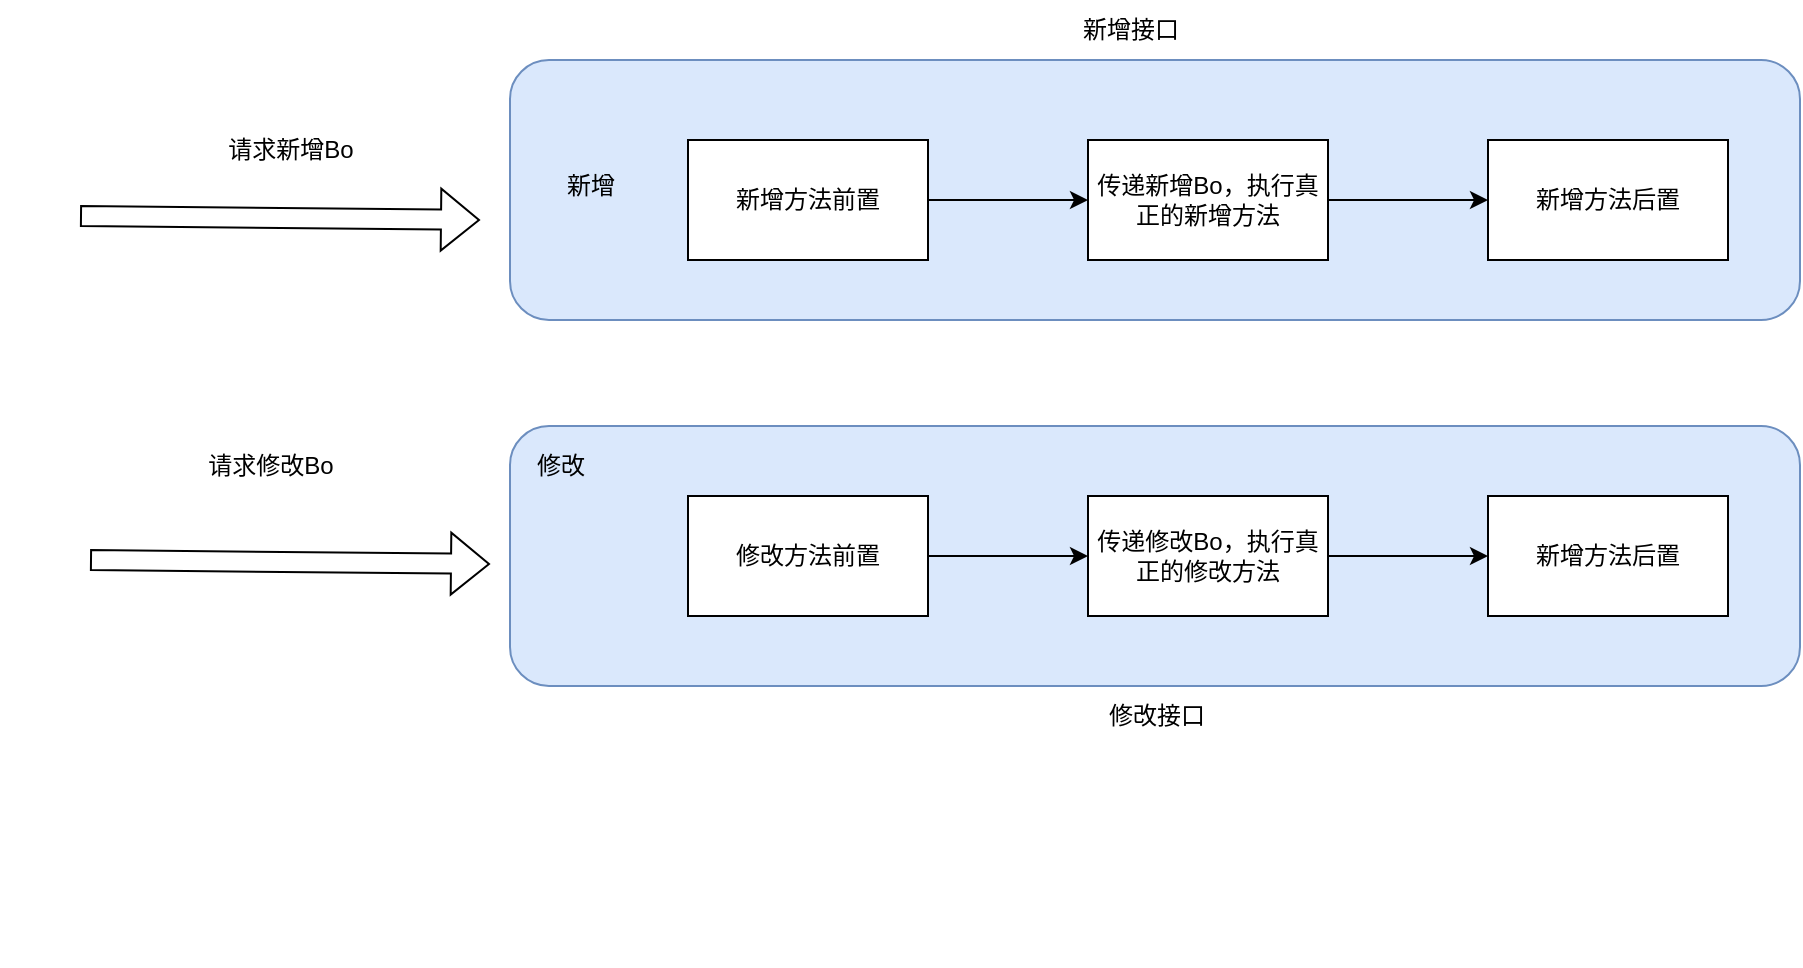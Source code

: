 <mxfile version="24.8.4">
  <diagram name="第 1 页" id="XCElDRBBR-Usxk6qokSl">
    <mxGraphModel dx="2074" dy="1098" grid="1" gridSize="10" guides="1" tooltips="1" connect="1" arrows="1" fold="1" page="1" pageScale="1" pageWidth="827" pageHeight="1169" math="0" shadow="0">
      <root>
        <mxCell id="0" />
        <mxCell id="1" parent="0" />
        <mxCell id="Bp3mLdf9G4zY9HYmWldy-1" value="" style="rounded=1;whiteSpace=wrap;html=1;fillColor=#dae8fc;strokeColor=#6c8ebf;" vertex="1" parent="1">
          <mxGeometry x="325" y="403" width="645" height="130" as="geometry" />
        </mxCell>
        <mxCell id="Bp3mLdf9G4zY9HYmWldy-2" value="" style="rounded=1;whiteSpace=wrap;html=1;fillColor=#dae8fc;strokeColor=#6c8ebf;" vertex="1" parent="1">
          <mxGeometry x="325" y="220" width="645" height="130" as="geometry" />
        </mxCell>
        <mxCell id="Bp3mLdf9G4zY9HYmWldy-4" value="" style="shape=flexArrow;endArrow=classic;html=1;rounded=0;" edge="1" parent="1">
          <mxGeometry width="50" height="50" relative="1" as="geometry">
            <mxPoint x="110" y="298" as="sourcePoint" />
            <mxPoint x="310" y="300" as="targetPoint" />
          </mxGeometry>
        </mxCell>
        <mxCell id="Bp3mLdf9G4zY9HYmWldy-5" value="请求新增Bo" style="text;html=1;align=center;verticalAlign=middle;resizable=0;points=[];autosize=1;strokeColor=none;fillColor=none;" vertex="1" parent="1">
          <mxGeometry x="170" y="250" width="90" height="30" as="geometry" />
        </mxCell>
        <mxCell id="Bp3mLdf9G4zY9HYmWldy-8" value="" style="edgeStyle=orthogonalEdgeStyle;rounded=0;orthogonalLoop=1;jettySize=auto;html=1;" edge="1" parent="1" source="Bp3mLdf9G4zY9HYmWldy-9" target="Bp3mLdf9G4zY9HYmWldy-15">
          <mxGeometry relative="1" as="geometry" />
        </mxCell>
        <mxCell id="Bp3mLdf9G4zY9HYmWldy-9" value="新增方法前置" style="rounded=0;whiteSpace=wrap;html=1;" vertex="1" parent="1">
          <mxGeometry x="414" y="260" width="120" height="60" as="geometry" />
        </mxCell>
        <mxCell id="Bp3mLdf9G4zY9HYmWldy-10" value="" style="edgeStyle=orthogonalEdgeStyle;rounded=0;orthogonalLoop=1;jettySize=auto;html=1;" edge="1" parent="1" source="Bp3mLdf9G4zY9HYmWldy-11" target="Bp3mLdf9G4zY9HYmWldy-17">
          <mxGeometry relative="1" as="geometry" />
        </mxCell>
        <mxCell id="Bp3mLdf9G4zY9HYmWldy-11" value="修改方法前置" style="rounded=0;whiteSpace=wrap;html=1;" vertex="1" parent="1">
          <mxGeometry x="414" y="438" width="120" height="60" as="geometry" />
        </mxCell>
        <mxCell id="Bp3mLdf9G4zY9HYmWldy-13" value="修改" style="text;html=1;align=center;verticalAlign=middle;resizable=0;points=[];autosize=1;strokeColor=none;fillColor=none;" vertex="1" parent="1">
          <mxGeometry x="325" y="408" width="50" height="30" as="geometry" />
        </mxCell>
        <mxCell id="Bp3mLdf9G4zY9HYmWldy-14" value="" style="edgeStyle=orthogonalEdgeStyle;rounded=0;orthogonalLoop=1;jettySize=auto;html=1;" edge="1" parent="1" source="Bp3mLdf9G4zY9HYmWldy-15" target="Bp3mLdf9G4zY9HYmWldy-18">
          <mxGeometry relative="1" as="geometry" />
        </mxCell>
        <mxCell id="Bp3mLdf9G4zY9HYmWldy-15" value="传递新增Bo，执行真正的新增方法" style="rounded=0;whiteSpace=wrap;html=1;" vertex="1" parent="1">
          <mxGeometry x="614" y="260" width="120" height="60" as="geometry" />
        </mxCell>
        <mxCell id="Bp3mLdf9G4zY9HYmWldy-16" value="" style="edgeStyle=orthogonalEdgeStyle;rounded=0;orthogonalLoop=1;jettySize=auto;html=1;" edge="1" parent="1" source="Bp3mLdf9G4zY9HYmWldy-17" target="Bp3mLdf9G4zY9HYmWldy-19">
          <mxGeometry relative="1" as="geometry" />
        </mxCell>
        <mxCell id="Bp3mLdf9G4zY9HYmWldy-17" value="传递修改Bo，执行真正的修改方法" style="rounded=0;whiteSpace=wrap;html=1;" vertex="1" parent="1">
          <mxGeometry x="614" y="438" width="120" height="60" as="geometry" />
        </mxCell>
        <mxCell id="Bp3mLdf9G4zY9HYmWldy-18" value="新增方法后置" style="rounded=0;whiteSpace=wrap;html=1;" vertex="1" parent="1">
          <mxGeometry x="814" y="260" width="120" height="60" as="geometry" />
        </mxCell>
        <mxCell id="Bp3mLdf9G4zY9HYmWldy-19" value="新增方法后置" style="rounded=0;whiteSpace=wrap;html=1;" vertex="1" parent="1">
          <mxGeometry x="814" y="438" width="120" height="60" as="geometry" />
        </mxCell>
        <mxCell id="Bp3mLdf9G4zY9HYmWldy-20" value="&lt;h1 style=&quot;margin-top: 0px;&quot;&gt;&lt;br&gt;&lt;/h1&gt;" style="text;html=1;whiteSpace=wrap;overflow=hidden;rounded=0;" vertex="1" parent="1">
          <mxGeometry x="70" y="525" width="180" height="145" as="geometry" />
        </mxCell>
        <mxCell id="Bp3mLdf9G4zY9HYmWldy-21" value="新增接口" style="text;html=1;align=center;verticalAlign=middle;resizable=0;points=[];autosize=1;strokeColor=none;fillColor=none;" vertex="1" parent="1">
          <mxGeometry x="600" y="190" width="70" height="30" as="geometry" />
        </mxCell>
        <mxCell id="Bp3mLdf9G4zY9HYmWldy-22" value="修改接口" style="text;html=1;align=center;verticalAlign=middle;resizable=0;points=[];autosize=1;strokeColor=none;fillColor=none;" vertex="1" parent="1">
          <mxGeometry x="612.5" y="533" width="70" height="30" as="geometry" />
        </mxCell>
        <mxCell id="Bp3mLdf9G4zY9HYmWldy-23" value="新增" style="text;html=1;align=center;verticalAlign=middle;resizable=0;points=[];autosize=1;strokeColor=none;fillColor=none;" vertex="1" parent="1">
          <mxGeometry x="340" y="268" width="50" height="30" as="geometry" />
        </mxCell>
        <mxCell id="Bp3mLdf9G4zY9HYmWldy-24" value="请求修改Bo" style="text;html=1;align=center;verticalAlign=middle;resizable=0;points=[];autosize=1;strokeColor=none;fillColor=none;" vertex="1" parent="1">
          <mxGeometry x="160" y="408" width="90" height="30" as="geometry" />
        </mxCell>
        <mxCell id="Bp3mLdf9G4zY9HYmWldy-25" value="" style="shape=flexArrow;endArrow=classic;html=1;rounded=0;" edge="1" parent="1">
          <mxGeometry width="50" height="50" relative="1" as="geometry">
            <mxPoint x="115" y="470" as="sourcePoint" />
            <mxPoint x="315" y="472" as="targetPoint" />
          </mxGeometry>
        </mxCell>
      </root>
    </mxGraphModel>
  </diagram>
</mxfile>
